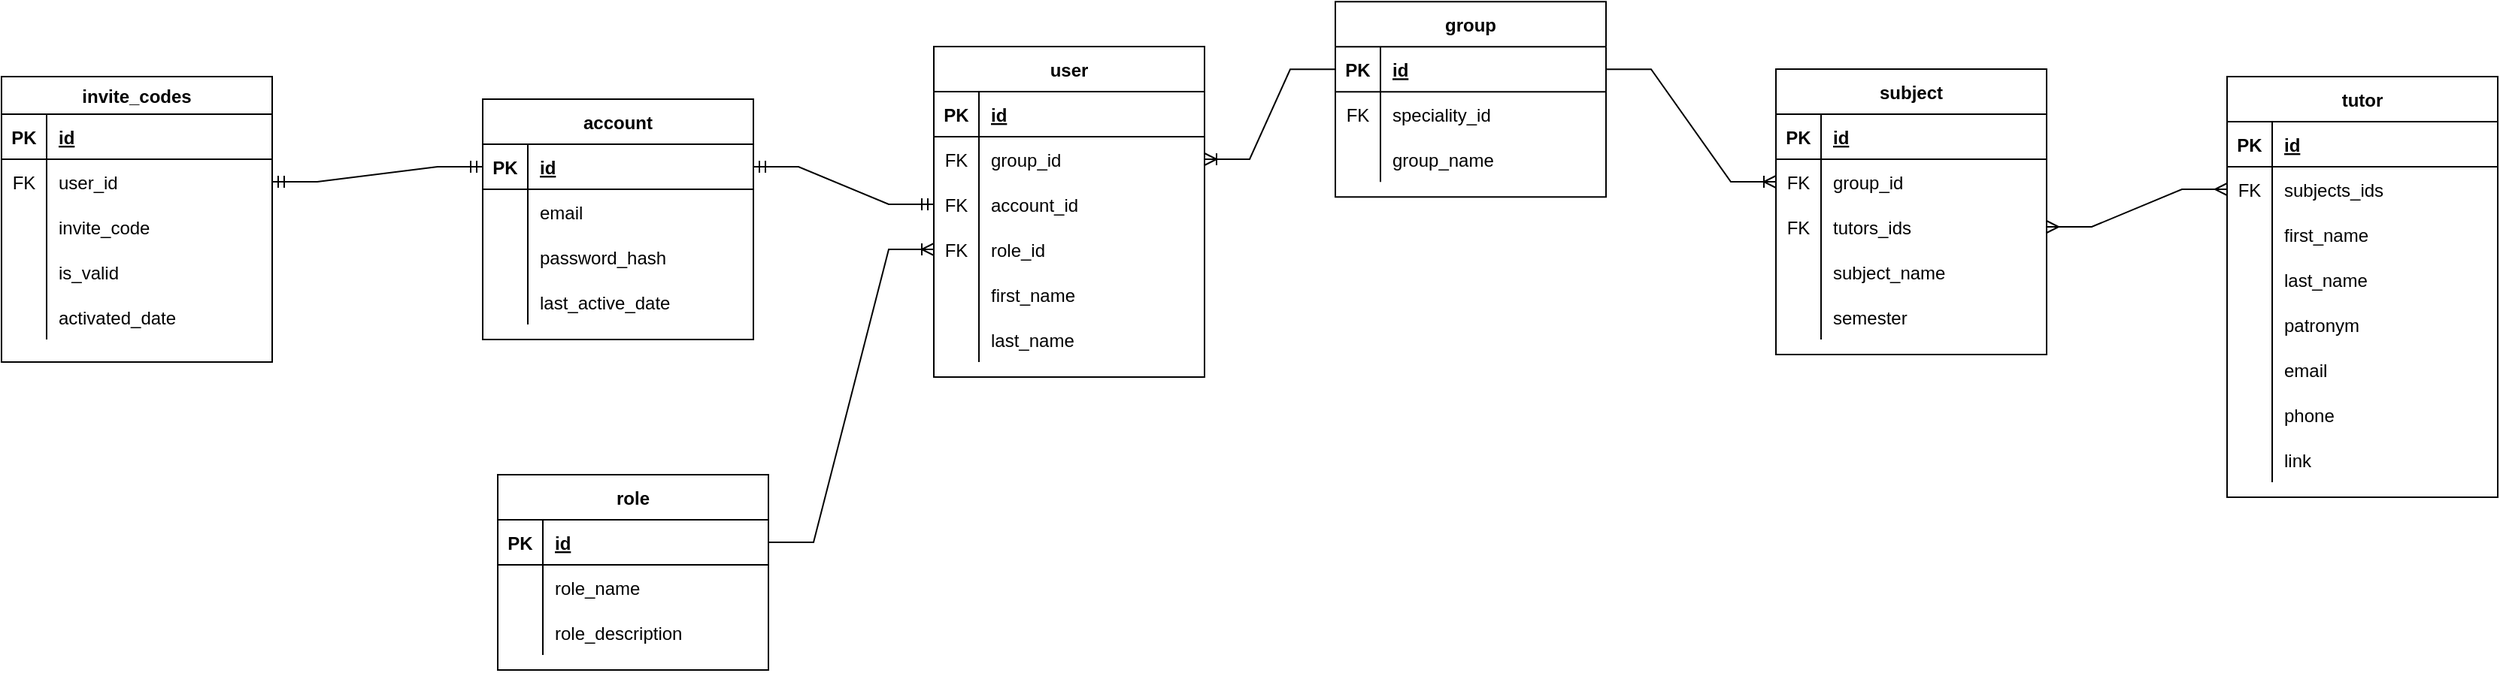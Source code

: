 <mxfile version="17.1.1" type="github">
  <diagram id="R2lEEEUBdFMjLlhIrx00" name="Page-1">
    <mxGraphModel dx="1038" dy="543" grid="1" gridSize="10" guides="1" tooltips="1" connect="1" arrows="1" fold="1" page="1" pageScale="1" pageWidth="3300" pageHeight="2339" math="0" shadow="0" extFonts="Permanent Marker^https://fonts.googleapis.com/css?family=Permanent+Marker">
      <root>
        <mxCell id="0" />
        <mxCell id="1" parent="0" />
        <mxCell id="s9eudYA9k4VS2AkBvRyM-84" value="group" style="shape=table;startSize=30;container=1;collapsible=1;childLayout=tableLayout;fixedRows=1;rowLines=0;fontStyle=1;align=center;resizeLast=1;" parent="1" vertex="1">
          <mxGeometry x="1457" y="1205.13" width="180" height="130" as="geometry" />
        </mxCell>
        <mxCell id="s9eudYA9k4VS2AkBvRyM-85" value="" style="shape=tableRow;horizontal=0;startSize=0;swimlaneHead=0;swimlaneBody=0;fillColor=none;collapsible=0;dropTarget=0;points=[[0,0.5],[1,0.5]];portConstraint=eastwest;top=0;left=0;right=0;bottom=1;" parent="s9eudYA9k4VS2AkBvRyM-84" vertex="1">
          <mxGeometry y="30" width="180" height="30" as="geometry" />
        </mxCell>
        <mxCell id="s9eudYA9k4VS2AkBvRyM-86" value="PK" style="shape=partialRectangle;connectable=0;fillColor=none;top=0;left=0;bottom=0;right=0;fontStyle=1;overflow=hidden;" parent="s9eudYA9k4VS2AkBvRyM-85" vertex="1">
          <mxGeometry width="30" height="30" as="geometry">
            <mxRectangle width="30" height="30" as="alternateBounds" />
          </mxGeometry>
        </mxCell>
        <mxCell id="s9eudYA9k4VS2AkBvRyM-87" value="id" style="shape=partialRectangle;connectable=0;fillColor=none;top=0;left=0;bottom=0;right=0;align=left;spacingLeft=6;fontStyle=5;overflow=hidden;" parent="s9eudYA9k4VS2AkBvRyM-85" vertex="1">
          <mxGeometry x="30" width="150" height="30" as="geometry">
            <mxRectangle width="150" height="30" as="alternateBounds" />
          </mxGeometry>
        </mxCell>
        <mxCell id="s9eudYA9k4VS2AkBvRyM-88" value="" style="shape=tableRow;horizontal=0;startSize=0;swimlaneHead=0;swimlaneBody=0;fillColor=none;collapsible=0;dropTarget=0;points=[[0,0.5],[1,0.5]];portConstraint=eastwest;top=0;left=0;right=0;bottom=0;" parent="s9eudYA9k4VS2AkBvRyM-84" vertex="1">
          <mxGeometry y="60" width="180" height="30" as="geometry" />
        </mxCell>
        <mxCell id="s9eudYA9k4VS2AkBvRyM-89" value="FK" style="shape=partialRectangle;connectable=0;fillColor=none;top=0;left=0;bottom=0;right=0;fontStyle=0;overflow=hidden;" parent="s9eudYA9k4VS2AkBvRyM-88" vertex="1">
          <mxGeometry width="30" height="30" as="geometry">
            <mxRectangle width="30" height="30" as="alternateBounds" />
          </mxGeometry>
        </mxCell>
        <mxCell id="s9eudYA9k4VS2AkBvRyM-90" value="speciality_id" style="shape=partialRectangle;connectable=0;fillColor=none;top=0;left=0;bottom=0;right=0;align=left;spacingLeft=6;fontStyle=0;overflow=hidden;" parent="s9eudYA9k4VS2AkBvRyM-88" vertex="1">
          <mxGeometry x="30" width="150" height="30" as="geometry">
            <mxRectangle width="150" height="30" as="alternateBounds" />
          </mxGeometry>
        </mxCell>
        <mxCell id="s9eudYA9k4VS2AkBvRyM-91" value="" style="shape=tableRow;horizontal=0;startSize=0;swimlaneHead=0;swimlaneBody=0;fillColor=none;collapsible=0;dropTarget=0;points=[[0,0.5],[1,0.5]];portConstraint=eastwest;top=0;left=0;right=0;bottom=0;" parent="s9eudYA9k4VS2AkBvRyM-84" vertex="1">
          <mxGeometry y="90" width="180" height="30" as="geometry" />
        </mxCell>
        <mxCell id="s9eudYA9k4VS2AkBvRyM-92" value="" style="shape=partialRectangle;connectable=0;fillColor=none;top=0;left=0;bottom=0;right=0;editable=1;overflow=hidden;" parent="s9eudYA9k4VS2AkBvRyM-91" vertex="1">
          <mxGeometry width="30" height="30" as="geometry">
            <mxRectangle width="30" height="30" as="alternateBounds" />
          </mxGeometry>
        </mxCell>
        <mxCell id="s9eudYA9k4VS2AkBvRyM-93" value="group_name" style="shape=partialRectangle;connectable=0;fillColor=none;top=0;left=0;bottom=0;right=0;align=left;spacingLeft=6;overflow=hidden;" parent="s9eudYA9k4VS2AkBvRyM-91" vertex="1">
          <mxGeometry x="30" width="150" height="30" as="geometry">
            <mxRectangle width="150" height="30" as="alternateBounds" />
          </mxGeometry>
        </mxCell>
        <mxCell id="s9eudYA9k4VS2AkBvRyM-110" value="subject" style="shape=table;startSize=30;container=1;collapsible=1;childLayout=tableLayout;fixedRows=1;rowLines=0;fontStyle=1;align=center;resizeLast=1;" parent="1" vertex="1">
          <mxGeometry x="1750" y="1250" width="180" height="190" as="geometry" />
        </mxCell>
        <mxCell id="s9eudYA9k4VS2AkBvRyM-111" value="" style="shape=tableRow;horizontal=0;startSize=0;swimlaneHead=0;swimlaneBody=0;fillColor=none;collapsible=0;dropTarget=0;points=[[0,0.5],[1,0.5]];portConstraint=eastwest;top=0;left=0;right=0;bottom=1;" parent="s9eudYA9k4VS2AkBvRyM-110" vertex="1">
          <mxGeometry y="30" width="180" height="30" as="geometry" />
        </mxCell>
        <mxCell id="s9eudYA9k4VS2AkBvRyM-112" value="PK" style="shape=partialRectangle;connectable=0;fillColor=none;top=0;left=0;bottom=0;right=0;fontStyle=1;overflow=hidden;" parent="s9eudYA9k4VS2AkBvRyM-111" vertex="1">
          <mxGeometry width="30" height="30" as="geometry">
            <mxRectangle width="30" height="30" as="alternateBounds" />
          </mxGeometry>
        </mxCell>
        <mxCell id="s9eudYA9k4VS2AkBvRyM-113" value="id" style="shape=partialRectangle;connectable=0;fillColor=none;top=0;left=0;bottom=0;right=0;align=left;spacingLeft=6;fontStyle=5;overflow=hidden;" parent="s9eudYA9k4VS2AkBvRyM-111" vertex="1">
          <mxGeometry x="30" width="150" height="30" as="geometry">
            <mxRectangle width="150" height="30" as="alternateBounds" />
          </mxGeometry>
        </mxCell>
        <mxCell id="s9eudYA9k4VS2AkBvRyM-114" value="" style="shape=tableRow;horizontal=0;startSize=0;swimlaneHead=0;swimlaneBody=0;fillColor=none;collapsible=0;dropTarget=0;points=[[0,0.5],[1,0.5]];portConstraint=eastwest;top=0;left=0;right=0;bottom=0;" parent="s9eudYA9k4VS2AkBvRyM-110" vertex="1">
          <mxGeometry y="60" width="180" height="30" as="geometry" />
        </mxCell>
        <mxCell id="s9eudYA9k4VS2AkBvRyM-115" value="FK" style="shape=partialRectangle;connectable=0;fillColor=none;top=0;left=0;bottom=0;right=0;fontStyle=0;overflow=hidden;" parent="s9eudYA9k4VS2AkBvRyM-114" vertex="1">
          <mxGeometry width="30" height="30" as="geometry">
            <mxRectangle width="30" height="30" as="alternateBounds" />
          </mxGeometry>
        </mxCell>
        <mxCell id="s9eudYA9k4VS2AkBvRyM-116" value="group_id" style="shape=partialRectangle;connectable=0;fillColor=none;top=0;left=0;bottom=0;right=0;align=left;spacingLeft=6;fontStyle=0;overflow=hidden;" parent="s9eudYA9k4VS2AkBvRyM-114" vertex="1">
          <mxGeometry x="30" width="150" height="30" as="geometry">
            <mxRectangle width="150" height="30" as="alternateBounds" />
          </mxGeometry>
        </mxCell>
        <mxCell id="s9eudYA9k4VS2AkBvRyM-117" value="" style="shape=tableRow;horizontal=0;startSize=0;swimlaneHead=0;swimlaneBody=0;fillColor=none;collapsible=0;dropTarget=0;points=[[0,0.5],[1,0.5]];portConstraint=eastwest;top=0;left=0;right=0;bottom=0;" parent="s9eudYA9k4VS2AkBvRyM-110" vertex="1">
          <mxGeometry y="90" width="180" height="30" as="geometry" />
        </mxCell>
        <mxCell id="s9eudYA9k4VS2AkBvRyM-118" value="FK" style="shape=partialRectangle;connectable=0;fillColor=none;top=0;left=0;bottom=0;right=0;fontStyle=0;overflow=hidden;" parent="s9eudYA9k4VS2AkBvRyM-117" vertex="1">
          <mxGeometry width="30" height="30" as="geometry">
            <mxRectangle width="30" height="30" as="alternateBounds" />
          </mxGeometry>
        </mxCell>
        <mxCell id="s9eudYA9k4VS2AkBvRyM-119" value="tutors_ids" style="shape=partialRectangle;connectable=0;fillColor=none;top=0;left=0;bottom=0;right=0;align=left;spacingLeft=6;fontStyle=0;overflow=hidden;" parent="s9eudYA9k4VS2AkBvRyM-117" vertex="1">
          <mxGeometry x="30" width="150" height="30" as="geometry">
            <mxRectangle width="150" height="30" as="alternateBounds" />
          </mxGeometry>
        </mxCell>
        <mxCell id="s9eudYA9k4VS2AkBvRyM-120" value="" style="shape=tableRow;horizontal=0;startSize=0;swimlaneHead=0;swimlaneBody=0;fillColor=none;collapsible=0;dropTarget=0;points=[[0,0.5],[1,0.5]];portConstraint=eastwest;top=0;left=0;right=0;bottom=0;" parent="s9eudYA9k4VS2AkBvRyM-110" vertex="1">
          <mxGeometry y="120" width="180" height="30" as="geometry" />
        </mxCell>
        <mxCell id="s9eudYA9k4VS2AkBvRyM-121" value="" style="shape=partialRectangle;connectable=0;fillColor=none;top=0;left=0;bottom=0;right=0;editable=1;overflow=hidden;" parent="s9eudYA9k4VS2AkBvRyM-120" vertex="1">
          <mxGeometry width="30" height="30" as="geometry">
            <mxRectangle width="30" height="30" as="alternateBounds" />
          </mxGeometry>
        </mxCell>
        <mxCell id="s9eudYA9k4VS2AkBvRyM-122" value="subject_name" style="shape=partialRectangle;connectable=0;fillColor=none;top=0;left=0;bottom=0;right=0;align=left;spacingLeft=6;overflow=hidden;" parent="s9eudYA9k4VS2AkBvRyM-120" vertex="1">
          <mxGeometry x="30" width="150" height="30" as="geometry">
            <mxRectangle width="150" height="30" as="alternateBounds" />
          </mxGeometry>
        </mxCell>
        <mxCell id="s9eudYA9k4VS2AkBvRyM-123" value="" style="shape=tableRow;horizontal=0;startSize=0;swimlaneHead=0;swimlaneBody=0;fillColor=none;collapsible=0;dropTarget=0;points=[[0,0.5],[1,0.5]];portConstraint=eastwest;top=0;left=0;right=0;bottom=0;" parent="s9eudYA9k4VS2AkBvRyM-110" vertex="1">
          <mxGeometry y="150" width="180" height="30" as="geometry" />
        </mxCell>
        <mxCell id="s9eudYA9k4VS2AkBvRyM-124" value="" style="shape=partialRectangle;connectable=0;fillColor=none;top=0;left=0;bottom=0;right=0;editable=1;overflow=hidden;" parent="s9eudYA9k4VS2AkBvRyM-123" vertex="1">
          <mxGeometry width="30" height="30" as="geometry">
            <mxRectangle width="30" height="30" as="alternateBounds" />
          </mxGeometry>
        </mxCell>
        <mxCell id="s9eudYA9k4VS2AkBvRyM-125" value="semester" style="shape=partialRectangle;connectable=0;fillColor=none;top=0;left=0;bottom=0;right=0;align=left;spacingLeft=6;overflow=hidden;" parent="s9eudYA9k4VS2AkBvRyM-123" vertex="1">
          <mxGeometry x="30" width="150" height="30" as="geometry">
            <mxRectangle width="150" height="30" as="alternateBounds" />
          </mxGeometry>
        </mxCell>
        <mxCell id="s9eudYA9k4VS2AkBvRyM-126" value="" style="edgeStyle=entityRelationEdgeStyle;fontSize=12;html=1;endArrow=ERoneToMany;rounded=0;entryX=0;entryY=0.5;entryDx=0;entryDy=0;exitX=1;exitY=0.5;exitDx=0;exitDy=0;" parent="1" source="s9eudYA9k4VS2AkBvRyM-85" target="s9eudYA9k4VS2AkBvRyM-114" edge="1">
          <mxGeometry width="100" height="100" relative="1" as="geometry">
            <mxPoint x="1987" y="1375.13" as="sourcePoint" />
            <mxPoint x="2087" y="1275.13" as="targetPoint" />
          </mxGeometry>
        </mxCell>
        <mxCell id="s9eudYA9k4VS2AkBvRyM-209" value="tutor" style="shape=table;startSize=30;container=1;collapsible=1;childLayout=tableLayout;fixedRows=1;rowLines=0;fontStyle=1;align=center;resizeLast=1;" parent="1" vertex="1">
          <mxGeometry x="2050" y="1255" width="180" height="280" as="geometry" />
        </mxCell>
        <mxCell id="s9eudYA9k4VS2AkBvRyM-210" value="" style="shape=tableRow;horizontal=0;startSize=0;swimlaneHead=0;swimlaneBody=0;fillColor=none;collapsible=0;dropTarget=0;points=[[0,0.5],[1,0.5]];portConstraint=eastwest;top=0;left=0;right=0;bottom=1;" parent="s9eudYA9k4VS2AkBvRyM-209" vertex="1">
          <mxGeometry y="30" width="180" height="30" as="geometry" />
        </mxCell>
        <mxCell id="s9eudYA9k4VS2AkBvRyM-211" value="PK" style="shape=partialRectangle;connectable=0;fillColor=none;top=0;left=0;bottom=0;right=0;fontStyle=1;overflow=hidden;" parent="s9eudYA9k4VS2AkBvRyM-210" vertex="1">
          <mxGeometry width="30" height="30" as="geometry">
            <mxRectangle width="30" height="30" as="alternateBounds" />
          </mxGeometry>
        </mxCell>
        <mxCell id="s9eudYA9k4VS2AkBvRyM-212" value="id" style="shape=partialRectangle;connectable=0;fillColor=none;top=0;left=0;bottom=0;right=0;align=left;spacingLeft=6;fontStyle=5;overflow=hidden;" parent="s9eudYA9k4VS2AkBvRyM-210" vertex="1">
          <mxGeometry x="30" width="150" height="30" as="geometry">
            <mxRectangle width="150" height="30" as="alternateBounds" />
          </mxGeometry>
        </mxCell>
        <mxCell id="s9eudYA9k4VS2AkBvRyM-213" value="" style="shape=tableRow;horizontal=0;startSize=0;swimlaneHead=0;swimlaneBody=0;fillColor=none;collapsible=0;dropTarget=0;points=[[0,0.5],[1,0.5]];portConstraint=eastwest;top=0;left=0;right=0;bottom=0;" parent="s9eudYA9k4VS2AkBvRyM-209" vertex="1">
          <mxGeometry y="60" width="180" height="30" as="geometry" />
        </mxCell>
        <mxCell id="s9eudYA9k4VS2AkBvRyM-214" value="FK" style="shape=partialRectangle;connectable=0;fillColor=none;top=0;left=0;bottom=0;right=0;fontStyle=0;overflow=hidden;" parent="s9eudYA9k4VS2AkBvRyM-213" vertex="1">
          <mxGeometry width="30" height="30" as="geometry">
            <mxRectangle width="30" height="30" as="alternateBounds" />
          </mxGeometry>
        </mxCell>
        <mxCell id="s9eudYA9k4VS2AkBvRyM-215" value="subjects_ids" style="shape=partialRectangle;connectable=0;fillColor=none;top=0;left=0;bottom=0;right=0;align=left;spacingLeft=6;fontStyle=0;overflow=hidden;" parent="s9eudYA9k4VS2AkBvRyM-213" vertex="1">
          <mxGeometry x="30" width="150" height="30" as="geometry">
            <mxRectangle width="150" height="30" as="alternateBounds" />
          </mxGeometry>
        </mxCell>
        <mxCell id="s9eudYA9k4VS2AkBvRyM-216" value="" style="shape=tableRow;horizontal=0;startSize=0;swimlaneHead=0;swimlaneBody=0;fillColor=none;collapsible=0;dropTarget=0;points=[[0,0.5],[1,0.5]];portConstraint=eastwest;top=0;left=0;right=0;bottom=0;" parent="s9eudYA9k4VS2AkBvRyM-209" vertex="1">
          <mxGeometry y="90" width="180" height="30" as="geometry" />
        </mxCell>
        <mxCell id="s9eudYA9k4VS2AkBvRyM-217" value="" style="shape=partialRectangle;connectable=0;fillColor=none;top=0;left=0;bottom=0;right=0;editable=1;overflow=hidden;" parent="s9eudYA9k4VS2AkBvRyM-216" vertex="1">
          <mxGeometry width="30" height="30" as="geometry">
            <mxRectangle width="30" height="30" as="alternateBounds" />
          </mxGeometry>
        </mxCell>
        <mxCell id="s9eudYA9k4VS2AkBvRyM-218" value="first_name" style="shape=partialRectangle;connectable=0;fillColor=none;top=0;left=0;bottom=0;right=0;align=left;spacingLeft=6;overflow=hidden;" parent="s9eudYA9k4VS2AkBvRyM-216" vertex="1">
          <mxGeometry x="30" width="150" height="30" as="geometry">
            <mxRectangle width="150" height="30" as="alternateBounds" />
          </mxGeometry>
        </mxCell>
        <mxCell id="s9eudYA9k4VS2AkBvRyM-219" value="" style="shape=tableRow;horizontal=0;startSize=0;swimlaneHead=0;swimlaneBody=0;fillColor=none;collapsible=0;dropTarget=0;points=[[0,0.5],[1,0.5]];portConstraint=eastwest;top=0;left=0;right=0;bottom=0;" parent="s9eudYA9k4VS2AkBvRyM-209" vertex="1">
          <mxGeometry y="120" width="180" height="30" as="geometry" />
        </mxCell>
        <mxCell id="s9eudYA9k4VS2AkBvRyM-220" value="" style="shape=partialRectangle;connectable=0;fillColor=none;top=0;left=0;bottom=0;right=0;editable=1;overflow=hidden;" parent="s9eudYA9k4VS2AkBvRyM-219" vertex="1">
          <mxGeometry width="30" height="30" as="geometry">
            <mxRectangle width="30" height="30" as="alternateBounds" />
          </mxGeometry>
        </mxCell>
        <mxCell id="s9eudYA9k4VS2AkBvRyM-221" value="last_name" style="shape=partialRectangle;connectable=0;fillColor=none;top=0;left=0;bottom=0;right=0;align=left;spacingLeft=6;overflow=hidden;" parent="s9eudYA9k4VS2AkBvRyM-219" vertex="1">
          <mxGeometry x="30" width="150" height="30" as="geometry">
            <mxRectangle width="150" height="30" as="alternateBounds" />
          </mxGeometry>
        </mxCell>
        <mxCell id="s9eudYA9k4VS2AkBvRyM-222" value="" style="shape=tableRow;horizontal=0;startSize=0;swimlaneHead=0;swimlaneBody=0;fillColor=none;collapsible=0;dropTarget=0;points=[[0,0.5],[1,0.5]];portConstraint=eastwest;top=0;left=0;right=0;bottom=0;" parent="s9eudYA9k4VS2AkBvRyM-209" vertex="1">
          <mxGeometry y="150" width="180" height="30" as="geometry" />
        </mxCell>
        <mxCell id="s9eudYA9k4VS2AkBvRyM-223" value="" style="shape=partialRectangle;connectable=0;fillColor=none;top=0;left=0;bottom=0;right=0;editable=1;overflow=hidden;" parent="s9eudYA9k4VS2AkBvRyM-222" vertex="1">
          <mxGeometry width="30" height="30" as="geometry">
            <mxRectangle width="30" height="30" as="alternateBounds" />
          </mxGeometry>
        </mxCell>
        <mxCell id="s9eudYA9k4VS2AkBvRyM-224" value="patronym" style="shape=partialRectangle;connectable=0;fillColor=none;top=0;left=0;bottom=0;right=0;align=left;spacingLeft=6;overflow=hidden;" parent="s9eudYA9k4VS2AkBvRyM-222" vertex="1">
          <mxGeometry x="30" width="150" height="30" as="geometry">
            <mxRectangle width="150" height="30" as="alternateBounds" />
          </mxGeometry>
        </mxCell>
        <mxCell id="s9eudYA9k4VS2AkBvRyM-225" value="" style="shape=tableRow;horizontal=0;startSize=0;swimlaneHead=0;swimlaneBody=0;fillColor=none;collapsible=0;dropTarget=0;points=[[0,0.5],[1,0.5]];portConstraint=eastwest;top=0;left=0;right=0;bottom=0;" parent="s9eudYA9k4VS2AkBvRyM-209" vertex="1">
          <mxGeometry y="180" width="180" height="30" as="geometry" />
        </mxCell>
        <mxCell id="s9eudYA9k4VS2AkBvRyM-226" value="" style="shape=partialRectangle;connectable=0;fillColor=none;top=0;left=0;bottom=0;right=0;editable=1;overflow=hidden;" parent="s9eudYA9k4VS2AkBvRyM-225" vertex="1">
          <mxGeometry width="30" height="30" as="geometry">
            <mxRectangle width="30" height="30" as="alternateBounds" />
          </mxGeometry>
        </mxCell>
        <mxCell id="s9eudYA9k4VS2AkBvRyM-227" value="email" style="shape=partialRectangle;connectable=0;fillColor=none;top=0;left=0;bottom=0;right=0;align=left;spacingLeft=6;overflow=hidden;" parent="s9eudYA9k4VS2AkBvRyM-225" vertex="1">
          <mxGeometry x="30" width="150" height="30" as="geometry">
            <mxRectangle width="150" height="30" as="alternateBounds" />
          </mxGeometry>
        </mxCell>
        <mxCell id="s9eudYA9k4VS2AkBvRyM-228" value="" style="shape=tableRow;horizontal=0;startSize=0;swimlaneHead=0;swimlaneBody=0;fillColor=none;collapsible=0;dropTarget=0;points=[[0,0.5],[1,0.5]];portConstraint=eastwest;top=0;left=0;right=0;bottom=0;" parent="s9eudYA9k4VS2AkBvRyM-209" vertex="1">
          <mxGeometry y="210" width="180" height="30" as="geometry" />
        </mxCell>
        <mxCell id="s9eudYA9k4VS2AkBvRyM-229" value="" style="shape=partialRectangle;connectable=0;fillColor=none;top=0;left=0;bottom=0;right=0;editable=1;overflow=hidden;" parent="s9eudYA9k4VS2AkBvRyM-228" vertex="1">
          <mxGeometry width="30" height="30" as="geometry">
            <mxRectangle width="30" height="30" as="alternateBounds" />
          </mxGeometry>
        </mxCell>
        <mxCell id="s9eudYA9k4VS2AkBvRyM-230" value="phone" style="shape=partialRectangle;connectable=0;fillColor=none;top=0;left=0;bottom=0;right=0;align=left;spacingLeft=6;overflow=hidden;" parent="s9eudYA9k4VS2AkBvRyM-228" vertex="1">
          <mxGeometry x="30" width="150" height="30" as="geometry">
            <mxRectangle width="150" height="30" as="alternateBounds" />
          </mxGeometry>
        </mxCell>
        <mxCell id="s9eudYA9k4VS2AkBvRyM-231" value="" style="shape=tableRow;horizontal=0;startSize=0;swimlaneHead=0;swimlaneBody=0;fillColor=none;collapsible=0;dropTarget=0;points=[[0,0.5],[1,0.5]];portConstraint=eastwest;top=0;left=0;right=0;bottom=0;" parent="s9eudYA9k4VS2AkBvRyM-209" vertex="1">
          <mxGeometry y="240" width="180" height="30" as="geometry" />
        </mxCell>
        <mxCell id="s9eudYA9k4VS2AkBvRyM-232" value="" style="shape=partialRectangle;connectable=0;fillColor=none;top=0;left=0;bottom=0;right=0;editable=1;overflow=hidden;" parent="s9eudYA9k4VS2AkBvRyM-231" vertex="1">
          <mxGeometry width="30" height="30" as="geometry">
            <mxRectangle width="30" height="30" as="alternateBounds" />
          </mxGeometry>
        </mxCell>
        <mxCell id="s9eudYA9k4VS2AkBvRyM-233" value="link" style="shape=partialRectangle;connectable=0;fillColor=none;top=0;left=0;bottom=0;right=0;align=left;spacingLeft=6;overflow=hidden;" parent="s9eudYA9k4VS2AkBvRyM-231" vertex="1">
          <mxGeometry x="30" width="150" height="30" as="geometry">
            <mxRectangle width="150" height="30" as="alternateBounds" />
          </mxGeometry>
        </mxCell>
        <mxCell id="s9eudYA9k4VS2AkBvRyM-234" value="" style="edgeStyle=entityRelationEdgeStyle;fontSize=12;html=1;endArrow=ERmany;startArrow=ERmany;rounded=0;entryX=0;entryY=0.5;entryDx=0;entryDy=0;exitX=1;exitY=0.5;exitDx=0;exitDy=0;" parent="1" source="s9eudYA9k4VS2AkBvRyM-117" target="s9eudYA9k4VS2AkBvRyM-213" edge="1">
          <mxGeometry width="100" height="100" relative="1" as="geometry">
            <mxPoint x="1907" y="1660" as="sourcePoint" />
            <mxPoint x="2007" y="1560" as="targetPoint" />
          </mxGeometry>
        </mxCell>
        <mxCell id="s9eudYA9k4VS2AkBvRyM-238" value="account" style="shape=table;startSize=30;container=1;collapsible=1;childLayout=tableLayout;fixedRows=1;rowLines=0;fontStyle=1;align=center;resizeLast=1;" parent="1" vertex="1">
          <mxGeometry x="890" y="1270" width="180" height="160" as="geometry" />
        </mxCell>
        <mxCell id="s9eudYA9k4VS2AkBvRyM-239" value="" style="shape=tableRow;horizontal=0;startSize=0;swimlaneHead=0;swimlaneBody=0;fillColor=none;collapsible=0;dropTarget=0;points=[[0,0.5],[1,0.5]];portConstraint=eastwest;top=0;left=0;right=0;bottom=1;" parent="s9eudYA9k4VS2AkBvRyM-238" vertex="1">
          <mxGeometry y="30" width="180" height="30" as="geometry" />
        </mxCell>
        <mxCell id="s9eudYA9k4VS2AkBvRyM-240" value="PK" style="shape=partialRectangle;connectable=0;fillColor=none;top=0;left=0;bottom=0;right=0;fontStyle=1;overflow=hidden;" parent="s9eudYA9k4VS2AkBvRyM-239" vertex="1">
          <mxGeometry width="30" height="30" as="geometry">
            <mxRectangle width="30" height="30" as="alternateBounds" />
          </mxGeometry>
        </mxCell>
        <mxCell id="s9eudYA9k4VS2AkBvRyM-241" value="id" style="shape=partialRectangle;connectable=0;fillColor=none;top=0;left=0;bottom=0;right=0;align=left;spacingLeft=6;fontStyle=5;overflow=hidden;" parent="s9eudYA9k4VS2AkBvRyM-239" vertex="1">
          <mxGeometry x="30" width="150" height="30" as="geometry">
            <mxRectangle width="150" height="30" as="alternateBounds" />
          </mxGeometry>
        </mxCell>
        <mxCell id="s9eudYA9k4VS2AkBvRyM-242" value="" style="shape=tableRow;horizontal=0;startSize=0;swimlaneHead=0;swimlaneBody=0;fillColor=none;collapsible=0;dropTarget=0;points=[[0,0.5],[1,0.5]];portConstraint=eastwest;top=0;left=0;right=0;bottom=0;" parent="s9eudYA9k4VS2AkBvRyM-238" vertex="1">
          <mxGeometry y="60" width="180" height="30" as="geometry" />
        </mxCell>
        <mxCell id="s9eudYA9k4VS2AkBvRyM-243" value="" style="shape=partialRectangle;connectable=0;fillColor=none;top=0;left=0;bottom=0;right=0;editable=1;overflow=hidden;" parent="s9eudYA9k4VS2AkBvRyM-242" vertex="1">
          <mxGeometry width="30" height="30" as="geometry">
            <mxRectangle width="30" height="30" as="alternateBounds" />
          </mxGeometry>
        </mxCell>
        <mxCell id="s9eudYA9k4VS2AkBvRyM-244" value="email" style="shape=partialRectangle;connectable=0;fillColor=none;top=0;left=0;bottom=0;right=0;align=left;spacingLeft=6;overflow=hidden;" parent="s9eudYA9k4VS2AkBvRyM-242" vertex="1">
          <mxGeometry x="30" width="150" height="30" as="geometry">
            <mxRectangle width="150" height="30" as="alternateBounds" />
          </mxGeometry>
        </mxCell>
        <mxCell id="s9eudYA9k4VS2AkBvRyM-245" value="" style="shape=tableRow;horizontal=0;startSize=0;swimlaneHead=0;swimlaneBody=0;fillColor=none;collapsible=0;dropTarget=0;points=[[0,0.5],[1,0.5]];portConstraint=eastwest;top=0;left=0;right=0;bottom=0;" parent="s9eudYA9k4VS2AkBvRyM-238" vertex="1">
          <mxGeometry y="90" width="180" height="30" as="geometry" />
        </mxCell>
        <mxCell id="s9eudYA9k4VS2AkBvRyM-246" value="" style="shape=partialRectangle;connectable=0;fillColor=none;top=0;left=0;bottom=0;right=0;editable=1;overflow=hidden;" parent="s9eudYA9k4VS2AkBvRyM-245" vertex="1">
          <mxGeometry width="30" height="30" as="geometry">
            <mxRectangle width="30" height="30" as="alternateBounds" />
          </mxGeometry>
        </mxCell>
        <mxCell id="s9eudYA9k4VS2AkBvRyM-247" value="password_hash" style="shape=partialRectangle;connectable=0;fillColor=none;top=0;left=0;bottom=0;right=0;align=left;spacingLeft=6;overflow=hidden;" parent="s9eudYA9k4VS2AkBvRyM-245" vertex="1">
          <mxGeometry x="30" width="150" height="30" as="geometry">
            <mxRectangle width="150" height="30" as="alternateBounds" />
          </mxGeometry>
        </mxCell>
        <mxCell id="s9eudYA9k4VS2AkBvRyM-248" value="" style="shape=tableRow;horizontal=0;startSize=0;swimlaneHead=0;swimlaneBody=0;fillColor=none;collapsible=0;dropTarget=0;points=[[0,0.5],[1,0.5]];portConstraint=eastwest;top=0;left=0;right=0;bottom=0;" parent="s9eudYA9k4VS2AkBvRyM-238" vertex="1">
          <mxGeometry y="120" width="180" height="30" as="geometry" />
        </mxCell>
        <mxCell id="s9eudYA9k4VS2AkBvRyM-249" value="" style="shape=partialRectangle;connectable=0;fillColor=none;top=0;left=0;bottom=0;right=0;editable=1;overflow=hidden;" parent="s9eudYA9k4VS2AkBvRyM-248" vertex="1">
          <mxGeometry width="30" height="30" as="geometry">
            <mxRectangle width="30" height="30" as="alternateBounds" />
          </mxGeometry>
        </mxCell>
        <mxCell id="s9eudYA9k4VS2AkBvRyM-250" value="last_active_date" style="shape=partialRectangle;connectable=0;fillColor=none;top=0;left=0;bottom=0;right=0;align=left;spacingLeft=6;overflow=hidden;" parent="s9eudYA9k4VS2AkBvRyM-248" vertex="1">
          <mxGeometry x="30" width="150" height="30" as="geometry">
            <mxRectangle width="150" height="30" as="alternateBounds" />
          </mxGeometry>
        </mxCell>
        <mxCell id="s9eudYA9k4VS2AkBvRyM-251" value="user" style="shape=table;startSize=30;container=1;collapsible=1;childLayout=tableLayout;fixedRows=1;rowLines=0;fontStyle=1;align=center;resizeLast=1;" parent="1" vertex="1">
          <mxGeometry x="1190" y="1235" width="180" height="220" as="geometry" />
        </mxCell>
        <mxCell id="s9eudYA9k4VS2AkBvRyM-252" value="" style="shape=tableRow;horizontal=0;startSize=0;swimlaneHead=0;swimlaneBody=0;fillColor=none;collapsible=0;dropTarget=0;points=[[0,0.5],[1,0.5]];portConstraint=eastwest;top=0;left=0;right=0;bottom=1;" parent="s9eudYA9k4VS2AkBvRyM-251" vertex="1">
          <mxGeometry y="30" width="180" height="30" as="geometry" />
        </mxCell>
        <mxCell id="s9eudYA9k4VS2AkBvRyM-253" value="PK" style="shape=partialRectangle;connectable=0;fillColor=none;top=0;left=0;bottom=0;right=0;fontStyle=1;overflow=hidden;" parent="s9eudYA9k4VS2AkBvRyM-252" vertex="1">
          <mxGeometry width="30" height="30" as="geometry">
            <mxRectangle width="30" height="30" as="alternateBounds" />
          </mxGeometry>
        </mxCell>
        <mxCell id="s9eudYA9k4VS2AkBvRyM-254" value="id" style="shape=partialRectangle;connectable=0;fillColor=none;top=0;left=0;bottom=0;right=0;align=left;spacingLeft=6;fontStyle=5;overflow=hidden;" parent="s9eudYA9k4VS2AkBvRyM-252" vertex="1">
          <mxGeometry x="30" width="150" height="30" as="geometry">
            <mxRectangle width="150" height="30" as="alternateBounds" />
          </mxGeometry>
        </mxCell>
        <mxCell id="s9eudYA9k4VS2AkBvRyM-255" value="" style="shape=tableRow;horizontal=0;startSize=0;swimlaneHead=0;swimlaneBody=0;fillColor=none;collapsible=0;dropTarget=0;points=[[0,0.5],[1,0.5]];portConstraint=eastwest;top=0;left=0;right=0;bottom=0;" parent="s9eudYA9k4VS2AkBvRyM-251" vertex="1">
          <mxGeometry y="60" width="180" height="30" as="geometry" />
        </mxCell>
        <mxCell id="s9eudYA9k4VS2AkBvRyM-256" value="FK" style="shape=partialRectangle;connectable=0;fillColor=none;top=0;left=0;bottom=0;right=0;fontStyle=0;overflow=hidden;" parent="s9eudYA9k4VS2AkBvRyM-255" vertex="1">
          <mxGeometry width="30" height="30" as="geometry">
            <mxRectangle width="30" height="30" as="alternateBounds" />
          </mxGeometry>
        </mxCell>
        <mxCell id="s9eudYA9k4VS2AkBvRyM-257" value="group_id" style="shape=partialRectangle;connectable=0;fillColor=none;top=0;left=0;bottom=0;right=0;align=left;spacingLeft=6;fontStyle=0;overflow=hidden;" parent="s9eudYA9k4VS2AkBvRyM-255" vertex="1">
          <mxGeometry x="30" width="150" height="30" as="geometry">
            <mxRectangle width="150" height="30" as="alternateBounds" />
          </mxGeometry>
        </mxCell>
        <mxCell id="s9eudYA9k4VS2AkBvRyM-258" value="" style="shape=tableRow;horizontal=0;startSize=0;swimlaneHead=0;swimlaneBody=0;fillColor=none;collapsible=0;dropTarget=0;points=[[0,0.5],[1,0.5]];portConstraint=eastwest;top=0;left=0;right=0;bottom=0;" parent="s9eudYA9k4VS2AkBvRyM-251" vertex="1">
          <mxGeometry y="90" width="180" height="30" as="geometry" />
        </mxCell>
        <mxCell id="s9eudYA9k4VS2AkBvRyM-259" value="FK" style="shape=partialRectangle;connectable=0;fillColor=none;top=0;left=0;bottom=0;right=0;fontStyle=0;overflow=hidden;" parent="s9eudYA9k4VS2AkBvRyM-258" vertex="1">
          <mxGeometry width="30" height="30" as="geometry">
            <mxRectangle width="30" height="30" as="alternateBounds" />
          </mxGeometry>
        </mxCell>
        <mxCell id="s9eudYA9k4VS2AkBvRyM-260" value="account_id" style="shape=partialRectangle;connectable=0;fillColor=none;top=0;left=0;bottom=0;right=0;align=left;spacingLeft=6;fontStyle=0;overflow=hidden;" parent="s9eudYA9k4VS2AkBvRyM-258" vertex="1">
          <mxGeometry x="30" width="150" height="30" as="geometry">
            <mxRectangle width="150" height="30" as="alternateBounds" />
          </mxGeometry>
        </mxCell>
        <mxCell id="s9eudYA9k4VS2AkBvRyM-261" value="" style="shape=tableRow;horizontal=0;startSize=0;swimlaneHead=0;swimlaneBody=0;fillColor=none;collapsible=0;dropTarget=0;points=[[0,0.5],[1,0.5]];portConstraint=eastwest;top=0;left=0;right=0;bottom=0;" parent="s9eudYA9k4VS2AkBvRyM-251" vertex="1">
          <mxGeometry y="120" width="180" height="30" as="geometry" />
        </mxCell>
        <mxCell id="s9eudYA9k4VS2AkBvRyM-262" value="FK" style="shape=partialRectangle;connectable=0;fillColor=none;top=0;left=0;bottom=0;right=0;fontStyle=0;overflow=hidden;" parent="s9eudYA9k4VS2AkBvRyM-261" vertex="1">
          <mxGeometry width="30" height="30" as="geometry">
            <mxRectangle width="30" height="30" as="alternateBounds" />
          </mxGeometry>
        </mxCell>
        <mxCell id="s9eudYA9k4VS2AkBvRyM-263" value="role_id" style="shape=partialRectangle;connectable=0;fillColor=none;top=0;left=0;bottom=0;right=0;align=left;spacingLeft=6;fontStyle=0;overflow=hidden;" parent="s9eudYA9k4VS2AkBvRyM-261" vertex="1">
          <mxGeometry x="30" width="150" height="30" as="geometry">
            <mxRectangle width="150" height="30" as="alternateBounds" />
          </mxGeometry>
        </mxCell>
        <mxCell id="s9eudYA9k4VS2AkBvRyM-264" value="" style="shape=tableRow;horizontal=0;startSize=0;swimlaneHead=0;swimlaneBody=0;fillColor=none;collapsible=0;dropTarget=0;points=[[0,0.5],[1,0.5]];portConstraint=eastwest;top=0;left=0;right=0;bottom=0;" parent="s9eudYA9k4VS2AkBvRyM-251" vertex="1">
          <mxGeometry y="150" width="180" height="30" as="geometry" />
        </mxCell>
        <mxCell id="s9eudYA9k4VS2AkBvRyM-265" value="" style="shape=partialRectangle;connectable=0;fillColor=none;top=0;left=0;bottom=0;right=0;editable=1;overflow=hidden;" parent="s9eudYA9k4VS2AkBvRyM-264" vertex="1">
          <mxGeometry width="30" height="30" as="geometry">
            <mxRectangle width="30" height="30" as="alternateBounds" />
          </mxGeometry>
        </mxCell>
        <mxCell id="s9eudYA9k4VS2AkBvRyM-266" value="first_name" style="shape=partialRectangle;connectable=0;fillColor=none;top=0;left=0;bottom=0;right=0;align=left;spacingLeft=6;overflow=hidden;" parent="s9eudYA9k4VS2AkBvRyM-264" vertex="1">
          <mxGeometry x="30" width="150" height="30" as="geometry">
            <mxRectangle width="150" height="30" as="alternateBounds" />
          </mxGeometry>
        </mxCell>
        <mxCell id="s9eudYA9k4VS2AkBvRyM-267" value="" style="shape=tableRow;horizontal=0;startSize=0;swimlaneHead=0;swimlaneBody=0;fillColor=none;collapsible=0;dropTarget=0;points=[[0,0.5],[1,0.5]];portConstraint=eastwest;top=0;left=0;right=0;bottom=0;" parent="s9eudYA9k4VS2AkBvRyM-251" vertex="1">
          <mxGeometry y="180" width="180" height="30" as="geometry" />
        </mxCell>
        <mxCell id="s9eudYA9k4VS2AkBvRyM-268" value="" style="shape=partialRectangle;connectable=0;fillColor=none;top=0;left=0;bottom=0;right=0;editable=1;overflow=hidden;" parent="s9eudYA9k4VS2AkBvRyM-267" vertex="1">
          <mxGeometry width="30" height="30" as="geometry">
            <mxRectangle width="30" height="30" as="alternateBounds" />
          </mxGeometry>
        </mxCell>
        <mxCell id="s9eudYA9k4VS2AkBvRyM-269" value="last_name" style="shape=partialRectangle;connectable=0;fillColor=none;top=0;left=0;bottom=0;right=0;align=left;spacingLeft=6;overflow=hidden;" parent="s9eudYA9k4VS2AkBvRyM-267" vertex="1">
          <mxGeometry x="30" width="150" height="30" as="geometry">
            <mxRectangle width="150" height="30" as="alternateBounds" />
          </mxGeometry>
        </mxCell>
        <mxCell id="s9eudYA9k4VS2AkBvRyM-270" value="role" style="shape=table;startSize=30;container=1;collapsible=1;childLayout=tableLayout;fixedRows=1;rowLines=0;fontStyle=1;align=center;resizeLast=1;" parent="1" vertex="1">
          <mxGeometry x="900" y="1520" width="180" height="130" as="geometry" />
        </mxCell>
        <mxCell id="s9eudYA9k4VS2AkBvRyM-271" value="" style="shape=tableRow;horizontal=0;startSize=0;swimlaneHead=0;swimlaneBody=0;fillColor=none;collapsible=0;dropTarget=0;points=[[0,0.5],[1,0.5]];portConstraint=eastwest;top=0;left=0;right=0;bottom=1;" parent="s9eudYA9k4VS2AkBvRyM-270" vertex="1">
          <mxGeometry y="30" width="180" height="30" as="geometry" />
        </mxCell>
        <mxCell id="s9eudYA9k4VS2AkBvRyM-272" value="PK" style="shape=partialRectangle;connectable=0;fillColor=none;top=0;left=0;bottom=0;right=0;fontStyle=1;overflow=hidden;" parent="s9eudYA9k4VS2AkBvRyM-271" vertex="1">
          <mxGeometry width="30" height="30" as="geometry">
            <mxRectangle width="30" height="30" as="alternateBounds" />
          </mxGeometry>
        </mxCell>
        <mxCell id="s9eudYA9k4VS2AkBvRyM-273" value="id" style="shape=partialRectangle;connectable=0;fillColor=none;top=0;left=0;bottom=0;right=0;align=left;spacingLeft=6;fontStyle=5;overflow=hidden;" parent="s9eudYA9k4VS2AkBvRyM-271" vertex="1">
          <mxGeometry x="30" width="150" height="30" as="geometry">
            <mxRectangle width="150" height="30" as="alternateBounds" />
          </mxGeometry>
        </mxCell>
        <mxCell id="s9eudYA9k4VS2AkBvRyM-274" value="" style="shape=tableRow;horizontal=0;startSize=0;swimlaneHead=0;swimlaneBody=0;fillColor=none;collapsible=0;dropTarget=0;points=[[0,0.5],[1,0.5]];portConstraint=eastwest;top=0;left=0;right=0;bottom=0;" parent="s9eudYA9k4VS2AkBvRyM-270" vertex="1">
          <mxGeometry y="60" width="180" height="30" as="geometry" />
        </mxCell>
        <mxCell id="s9eudYA9k4VS2AkBvRyM-275" value="" style="shape=partialRectangle;connectable=0;fillColor=none;top=0;left=0;bottom=0;right=0;editable=1;overflow=hidden;" parent="s9eudYA9k4VS2AkBvRyM-274" vertex="1">
          <mxGeometry width="30" height="30" as="geometry">
            <mxRectangle width="30" height="30" as="alternateBounds" />
          </mxGeometry>
        </mxCell>
        <mxCell id="s9eudYA9k4VS2AkBvRyM-276" value="role_name" style="shape=partialRectangle;connectable=0;fillColor=none;top=0;left=0;bottom=0;right=0;align=left;spacingLeft=6;overflow=hidden;" parent="s9eudYA9k4VS2AkBvRyM-274" vertex="1">
          <mxGeometry x="30" width="150" height="30" as="geometry">
            <mxRectangle width="150" height="30" as="alternateBounds" />
          </mxGeometry>
        </mxCell>
        <mxCell id="s9eudYA9k4VS2AkBvRyM-277" value="" style="shape=tableRow;horizontal=0;startSize=0;swimlaneHead=0;swimlaneBody=0;fillColor=none;collapsible=0;dropTarget=0;points=[[0,0.5],[1,0.5]];portConstraint=eastwest;top=0;left=0;right=0;bottom=0;" parent="s9eudYA9k4VS2AkBvRyM-270" vertex="1">
          <mxGeometry y="90" width="180" height="30" as="geometry" />
        </mxCell>
        <mxCell id="s9eudYA9k4VS2AkBvRyM-278" value="" style="shape=partialRectangle;connectable=0;fillColor=none;top=0;left=0;bottom=0;right=0;editable=1;overflow=hidden;" parent="s9eudYA9k4VS2AkBvRyM-277" vertex="1">
          <mxGeometry width="30" height="30" as="geometry">
            <mxRectangle width="30" height="30" as="alternateBounds" />
          </mxGeometry>
        </mxCell>
        <mxCell id="s9eudYA9k4VS2AkBvRyM-279" value="role_description" style="shape=partialRectangle;connectable=0;fillColor=none;top=0;left=0;bottom=0;right=0;align=left;spacingLeft=6;overflow=hidden;" parent="s9eudYA9k4VS2AkBvRyM-277" vertex="1">
          <mxGeometry x="30" width="150" height="30" as="geometry">
            <mxRectangle width="150" height="30" as="alternateBounds" />
          </mxGeometry>
        </mxCell>
        <mxCell id="s9eudYA9k4VS2AkBvRyM-280" value="" style="edgeStyle=entityRelationEdgeStyle;fontSize=12;html=1;endArrow=ERoneToMany;rounded=0;exitX=1;exitY=0.5;exitDx=0;exitDy=0;entryX=0;entryY=0.5;entryDx=0;entryDy=0;" parent="1" source="s9eudYA9k4VS2AkBvRyM-271" target="s9eudYA9k4VS2AkBvRyM-261" edge="1">
          <mxGeometry width="100" height="100" relative="1" as="geometry">
            <mxPoint x="2097" y="2046.08" as="sourcePoint" />
            <mxPoint x="2197" y="1946.08" as="targetPoint" />
          </mxGeometry>
        </mxCell>
        <mxCell id="s9eudYA9k4VS2AkBvRyM-281" value="" style="edgeStyle=entityRelationEdgeStyle;fontSize=12;html=1;endArrow=ERmandOne;startArrow=ERmandOne;rounded=0;entryX=0;entryY=0.5;entryDx=0;entryDy=0;exitX=1;exitY=0.5;exitDx=0;exitDy=0;" parent="1" source="s9eudYA9k4VS2AkBvRyM-239" target="s9eudYA9k4VS2AkBvRyM-258" edge="1">
          <mxGeometry width="100" height="100" relative="1" as="geometry">
            <mxPoint x="1377" y="2196.08" as="sourcePoint" />
            <mxPoint x="1477" y="2096.08" as="targetPoint" />
          </mxGeometry>
        </mxCell>
        <mxCell id="s9eudYA9k4VS2AkBvRyM-283" value="" style="edgeStyle=entityRelationEdgeStyle;fontSize=12;html=1;endArrow=ERoneToMany;rounded=0;entryX=1;entryY=0.5;entryDx=0;entryDy=0;exitX=0;exitY=0.5;exitDx=0;exitDy=0;" parent="1" source="s9eudYA9k4VS2AkBvRyM-85" target="s9eudYA9k4VS2AkBvRyM-255" edge="1">
          <mxGeometry width="100" height="100" relative="1" as="geometry">
            <mxPoint x="1437" y="1530" as="sourcePoint" />
            <mxPoint x="1537" y="1430" as="targetPoint" />
          </mxGeometry>
        </mxCell>
        <mxCell id="s9eudYA9k4VS2AkBvRyM-284" value="invite_codes" style="shape=table;startSize=25;container=1;collapsible=1;childLayout=tableLayout;fixedRows=1;rowLines=0;fontStyle=1;align=center;resizeLast=1;" parent="1" vertex="1">
          <mxGeometry x="570" y="1255" width="180" height="190" as="geometry" />
        </mxCell>
        <mxCell id="s9eudYA9k4VS2AkBvRyM-285" value="" style="shape=tableRow;horizontal=0;startSize=0;swimlaneHead=0;swimlaneBody=0;fillColor=none;collapsible=0;dropTarget=0;points=[[0,0.5],[1,0.5]];portConstraint=eastwest;top=0;left=0;right=0;bottom=1;" parent="s9eudYA9k4VS2AkBvRyM-284" vertex="1">
          <mxGeometry y="25" width="180" height="30" as="geometry" />
        </mxCell>
        <mxCell id="s9eudYA9k4VS2AkBvRyM-286" value="PK" style="shape=partialRectangle;connectable=0;fillColor=none;top=0;left=0;bottom=0;right=0;fontStyle=1;overflow=hidden;" parent="s9eudYA9k4VS2AkBvRyM-285" vertex="1">
          <mxGeometry width="30" height="30" as="geometry">
            <mxRectangle width="30" height="30" as="alternateBounds" />
          </mxGeometry>
        </mxCell>
        <mxCell id="s9eudYA9k4VS2AkBvRyM-287" value="id" style="shape=partialRectangle;connectable=0;fillColor=none;top=0;left=0;bottom=0;right=0;align=left;spacingLeft=6;fontStyle=5;overflow=hidden;" parent="s9eudYA9k4VS2AkBvRyM-285" vertex="1">
          <mxGeometry x="30" width="150" height="30" as="geometry">
            <mxRectangle width="150" height="30" as="alternateBounds" />
          </mxGeometry>
        </mxCell>
        <mxCell id="s9eudYA9k4VS2AkBvRyM-288" value="" style="shape=tableRow;horizontal=0;startSize=0;swimlaneHead=0;swimlaneBody=0;fillColor=none;collapsible=0;dropTarget=0;points=[[0,0.5],[1,0.5]];portConstraint=eastwest;top=0;left=0;right=0;bottom=0;" parent="s9eudYA9k4VS2AkBvRyM-284" vertex="1">
          <mxGeometry y="55" width="180" height="30" as="geometry" />
        </mxCell>
        <mxCell id="s9eudYA9k4VS2AkBvRyM-289" value="FK" style="shape=partialRectangle;connectable=0;fillColor=none;top=0;left=0;bottom=0;right=0;fontStyle=0;overflow=hidden;" parent="s9eudYA9k4VS2AkBvRyM-288" vertex="1">
          <mxGeometry width="30" height="30" as="geometry">
            <mxRectangle width="30" height="30" as="alternateBounds" />
          </mxGeometry>
        </mxCell>
        <mxCell id="s9eudYA9k4VS2AkBvRyM-290" value="user_id" style="shape=partialRectangle;connectable=0;fillColor=none;top=0;left=0;bottom=0;right=0;align=left;spacingLeft=6;fontStyle=0;overflow=hidden;" parent="s9eudYA9k4VS2AkBvRyM-288" vertex="1">
          <mxGeometry x="30" width="150" height="30" as="geometry">
            <mxRectangle width="150" height="30" as="alternateBounds" />
          </mxGeometry>
        </mxCell>
        <mxCell id="s9eudYA9k4VS2AkBvRyM-291" value="" style="shape=tableRow;horizontal=0;startSize=0;swimlaneHead=0;swimlaneBody=0;fillColor=none;collapsible=0;dropTarget=0;points=[[0,0.5],[1,0.5]];portConstraint=eastwest;top=0;left=0;right=0;bottom=0;" parent="s9eudYA9k4VS2AkBvRyM-284" vertex="1">
          <mxGeometry y="85" width="180" height="30" as="geometry" />
        </mxCell>
        <mxCell id="s9eudYA9k4VS2AkBvRyM-292" value="" style="shape=partialRectangle;connectable=0;fillColor=none;top=0;left=0;bottom=0;right=0;editable=1;overflow=hidden;" parent="s9eudYA9k4VS2AkBvRyM-291" vertex="1">
          <mxGeometry width="30" height="30" as="geometry">
            <mxRectangle width="30" height="30" as="alternateBounds" />
          </mxGeometry>
        </mxCell>
        <mxCell id="s9eudYA9k4VS2AkBvRyM-293" value="invite_code" style="shape=partialRectangle;connectable=0;fillColor=none;top=0;left=0;bottom=0;right=0;align=left;spacingLeft=6;overflow=hidden;" parent="s9eudYA9k4VS2AkBvRyM-291" vertex="1">
          <mxGeometry x="30" width="150" height="30" as="geometry">
            <mxRectangle width="150" height="30" as="alternateBounds" />
          </mxGeometry>
        </mxCell>
        <mxCell id="s9eudYA9k4VS2AkBvRyM-294" value="" style="shape=tableRow;horizontal=0;startSize=0;swimlaneHead=0;swimlaneBody=0;fillColor=none;collapsible=0;dropTarget=0;points=[[0,0.5],[1,0.5]];portConstraint=eastwest;top=0;left=0;right=0;bottom=0;" parent="s9eudYA9k4VS2AkBvRyM-284" vertex="1">
          <mxGeometry y="115" width="180" height="30" as="geometry" />
        </mxCell>
        <mxCell id="s9eudYA9k4VS2AkBvRyM-295" value="" style="shape=partialRectangle;connectable=0;fillColor=none;top=0;left=0;bottom=0;right=0;editable=1;overflow=hidden;" parent="s9eudYA9k4VS2AkBvRyM-294" vertex="1">
          <mxGeometry width="30" height="30" as="geometry">
            <mxRectangle width="30" height="30" as="alternateBounds" />
          </mxGeometry>
        </mxCell>
        <mxCell id="s9eudYA9k4VS2AkBvRyM-296" value="is_valid" style="shape=partialRectangle;connectable=0;fillColor=none;top=0;left=0;bottom=0;right=0;align=left;spacingLeft=6;overflow=hidden;" parent="s9eudYA9k4VS2AkBvRyM-294" vertex="1">
          <mxGeometry x="30" width="150" height="30" as="geometry">
            <mxRectangle width="150" height="30" as="alternateBounds" />
          </mxGeometry>
        </mxCell>
        <mxCell id="s9eudYA9k4VS2AkBvRyM-297" value="" style="shape=tableRow;horizontal=0;startSize=0;swimlaneHead=0;swimlaneBody=0;fillColor=none;collapsible=0;dropTarget=0;points=[[0,0.5],[1,0.5]];portConstraint=eastwest;top=0;left=0;right=0;bottom=0;" parent="s9eudYA9k4VS2AkBvRyM-284" vertex="1">
          <mxGeometry y="145" width="180" height="30" as="geometry" />
        </mxCell>
        <mxCell id="s9eudYA9k4VS2AkBvRyM-298" value="" style="shape=partialRectangle;connectable=0;fillColor=none;top=0;left=0;bottom=0;right=0;editable=1;overflow=hidden;" parent="s9eudYA9k4VS2AkBvRyM-297" vertex="1">
          <mxGeometry width="30" height="30" as="geometry">
            <mxRectangle width="30" height="30" as="alternateBounds" />
          </mxGeometry>
        </mxCell>
        <mxCell id="s9eudYA9k4VS2AkBvRyM-299" value="activated_date" style="shape=partialRectangle;connectable=0;fillColor=none;top=0;left=0;bottom=0;right=0;align=left;spacingLeft=6;overflow=hidden;" parent="s9eudYA9k4VS2AkBvRyM-297" vertex="1">
          <mxGeometry x="30" width="150" height="30" as="geometry">
            <mxRectangle width="150" height="30" as="alternateBounds" />
          </mxGeometry>
        </mxCell>
        <mxCell id="s9eudYA9k4VS2AkBvRyM-300" value="" style="edgeStyle=entityRelationEdgeStyle;fontSize=12;html=1;endArrow=ERmandOne;startArrow=ERmandOne;rounded=0;entryX=1;entryY=0.5;entryDx=0;entryDy=0;exitX=0;exitY=0.5;exitDx=0;exitDy=0;" parent="1" source="s9eudYA9k4VS2AkBvRyM-239" target="s9eudYA9k4VS2AkBvRyM-288" edge="1">
          <mxGeometry width="100" height="100" relative="1" as="geometry">
            <mxPoint x="980" y="1410" as="sourcePoint" />
            <mxPoint x="1080" y="1310" as="targetPoint" />
          </mxGeometry>
        </mxCell>
      </root>
    </mxGraphModel>
  </diagram>
</mxfile>
